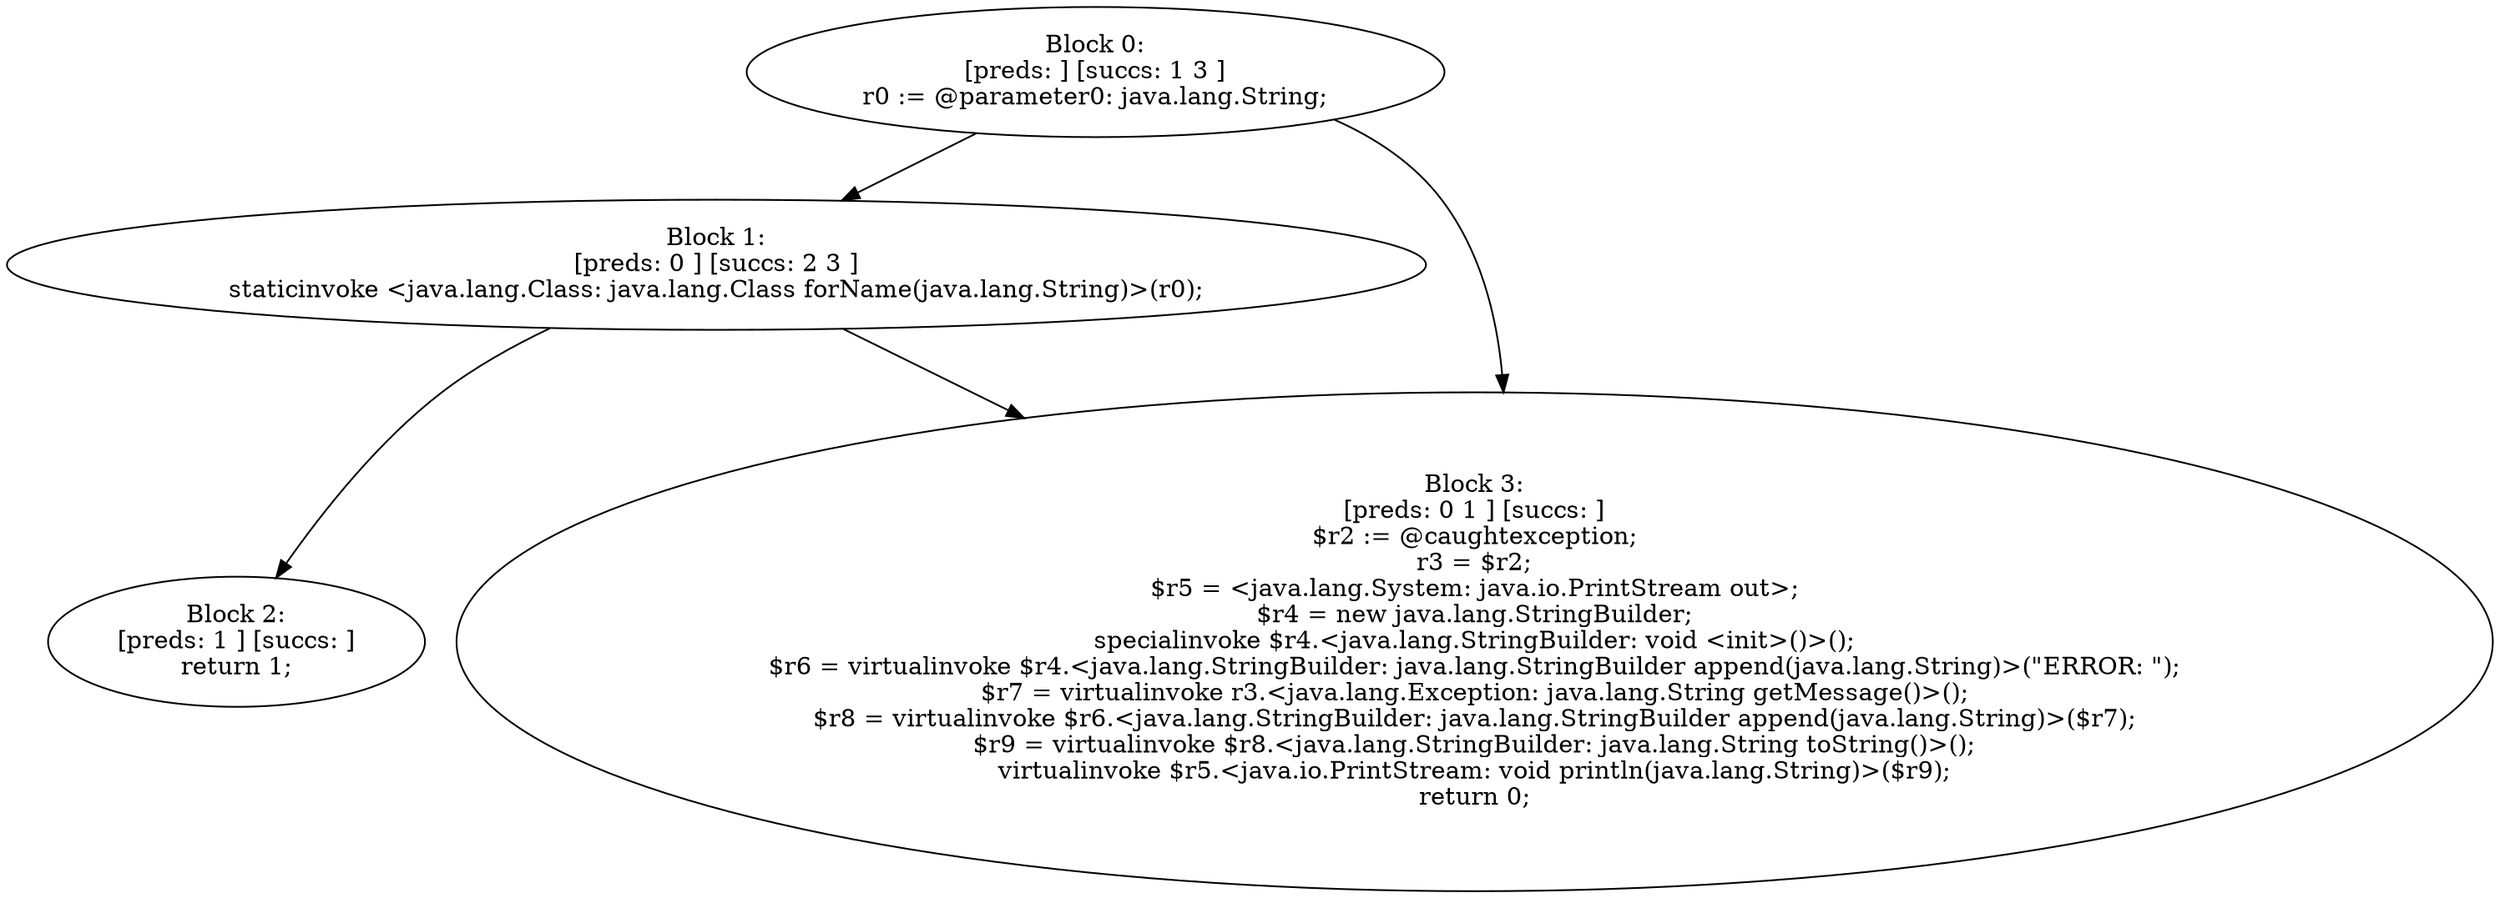 digraph "unitGraph" {
    "Block 0:
[preds: ] [succs: 1 3 ]
r0 := @parameter0: java.lang.String;
"
    "Block 1:
[preds: 0 ] [succs: 2 3 ]
staticinvoke <java.lang.Class: java.lang.Class forName(java.lang.String)>(r0);
"
    "Block 2:
[preds: 1 ] [succs: ]
return 1;
"
    "Block 3:
[preds: 0 1 ] [succs: ]
$r2 := @caughtexception;
r3 = $r2;
$r5 = <java.lang.System: java.io.PrintStream out>;
$r4 = new java.lang.StringBuilder;
specialinvoke $r4.<java.lang.StringBuilder: void <init>()>();
$r6 = virtualinvoke $r4.<java.lang.StringBuilder: java.lang.StringBuilder append(java.lang.String)>(\"ERROR: \");
$r7 = virtualinvoke r3.<java.lang.Exception: java.lang.String getMessage()>();
$r8 = virtualinvoke $r6.<java.lang.StringBuilder: java.lang.StringBuilder append(java.lang.String)>($r7);
$r9 = virtualinvoke $r8.<java.lang.StringBuilder: java.lang.String toString()>();
virtualinvoke $r5.<java.io.PrintStream: void println(java.lang.String)>($r9);
return 0;
"
    "Block 0:
[preds: ] [succs: 1 3 ]
r0 := @parameter0: java.lang.String;
"->"Block 1:
[preds: 0 ] [succs: 2 3 ]
staticinvoke <java.lang.Class: java.lang.Class forName(java.lang.String)>(r0);
";
    "Block 0:
[preds: ] [succs: 1 3 ]
r0 := @parameter0: java.lang.String;
"->"Block 3:
[preds: 0 1 ] [succs: ]
$r2 := @caughtexception;
r3 = $r2;
$r5 = <java.lang.System: java.io.PrintStream out>;
$r4 = new java.lang.StringBuilder;
specialinvoke $r4.<java.lang.StringBuilder: void <init>()>();
$r6 = virtualinvoke $r4.<java.lang.StringBuilder: java.lang.StringBuilder append(java.lang.String)>(\"ERROR: \");
$r7 = virtualinvoke r3.<java.lang.Exception: java.lang.String getMessage()>();
$r8 = virtualinvoke $r6.<java.lang.StringBuilder: java.lang.StringBuilder append(java.lang.String)>($r7);
$r9 = virtualinvoke $r8.<java.lang.StringBuilder: java.lang.String toString()>();
virtualinvoke $r5.<java.io.PrintStream: void println(java.lang.String)>($r9);
return 0;
";
    "Block 1:
[preds: 0 ] [succs: 2 3 ]
staticinvoke <java.lang.Class: java.lang.Class forName(java.lang.String)>(r0);
"->"Block 2:
[preds: 1 ] [succs: ]
return 1;
";
    "Block 1:
[preds: 0 ] [succs: 2 3 ]
staticinvoke <java.lang.Class: java.lang.Class forName(java.lang.String)>(r0);
"->"Block 3:
[preds: 0 1 ] [succs: ]
$r2 := @caughtexception;
r3 = $r2;
$r5 = <java.lang.System: java.io.PrintStream out>;
$r4 = new java.lang.StringBuilder;
specialinvoke $r4.<java.lang.StringBuilder: void <init>()>();
$r6 = virtualinvoke $r4.<java.lang.StringBuilder: java.lang.StringBuilder append(java.lang.String)>(\"ERROR: \");
$r7 = virtualinvoke r3.<java.lang.Exception: java.lang.String getMessage()>();
$r8 = virtualinvoke $r6.<java.lang.StringBuilder: java.lang.StringBuilder append(java.lang.String)>($r7);
$r9 = virtualinvoke $r8.<java.lang.StringBuilder: java.lang.String toString()>();
virtualinvoke $r5.<java.io.PrintStream: void println(java.lang.String)>($r9);
return 0;
";
}

